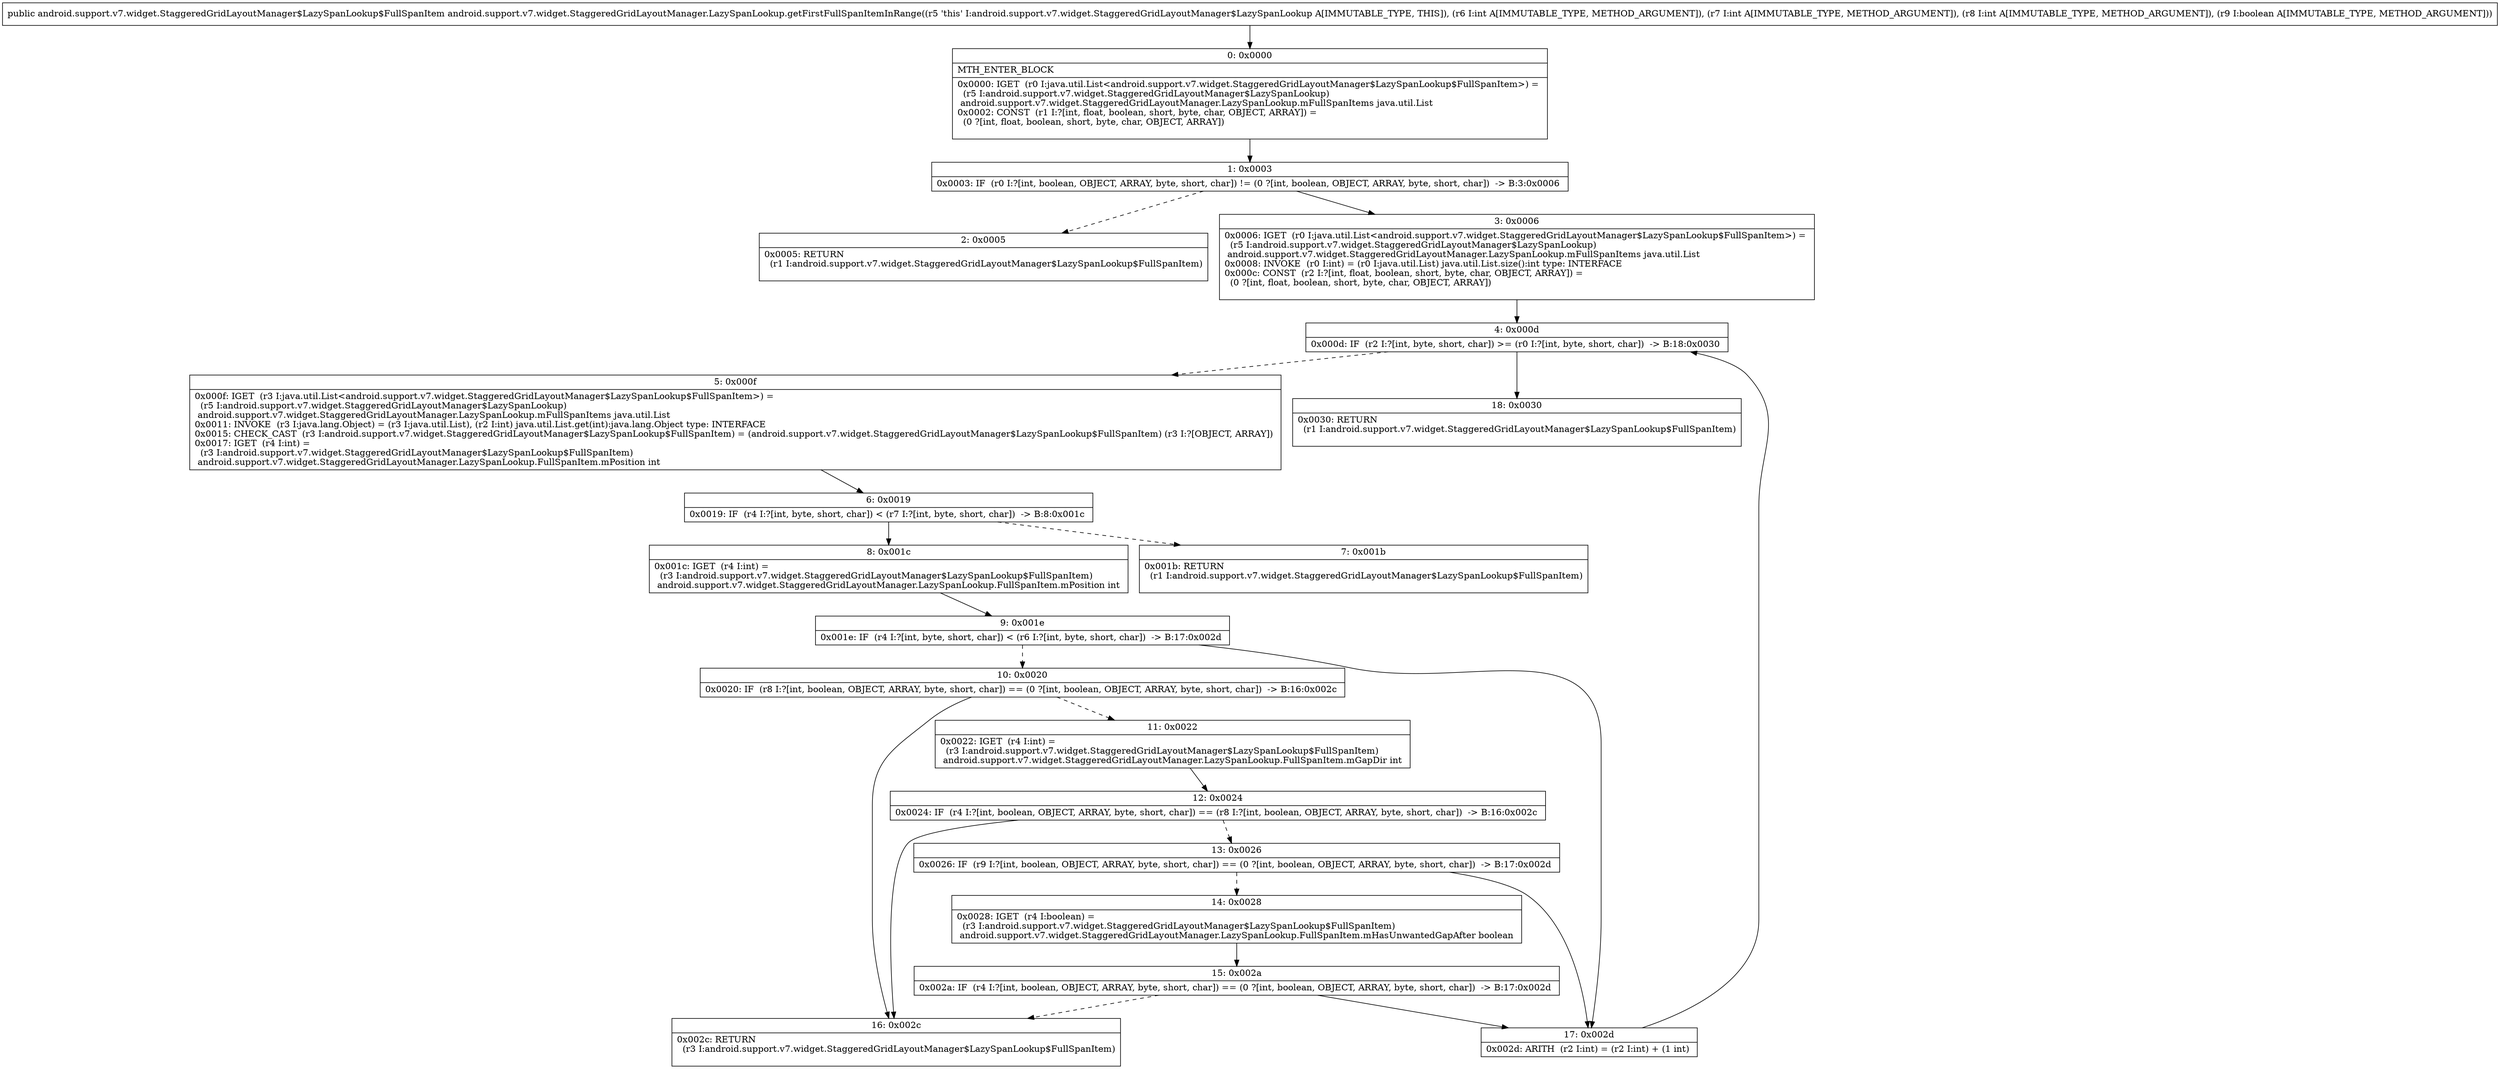 digraph "CFG forandroid.support.v7.widget.StaggeredGridLayoutManager.LazySpanLookup.getFirstFullSpanItemInRange(IIIZ)Landroid\/support\/v7\/widget\/StaggeredGridLayoutManager$LazySpanLookup$FullSpanItem;" {
Node_0 [shape=record,label="{0\:\ 0x0000|MTH_ENTER_BLOCK\l|0x0000: IGET  (r0 I:java.util.List\<android.support.v7.widget.StaggeredGridLayoutManager$LazySpanLookup$FullSpanItem\>) = \l  (r5 I:android.support.v7.widget.StaggeredGridLayoutManager$LazySpanLookup)\l android.support.v7.widget.StaggeredGridLayoutManager.LazySpanLookup.mFullSpanItems java.util.List \l0x0002: CONST  (r1 I:?[int, float, boolean, short, byte, char, OBJECT, ARRAY]) = \l  (0 ?[int, float, boolean, short, byte, char, OBJECT, ARRAY])\l \l}"];
Node_1 [shape=record,label="{1\:\ 0x0003|0x0003: IF  (r0 I:?[int, boolean, OBJECT, ARRAY, byte, short, char]) != (0 ?[int, boolean, OBJECT, ARRAY, byte, short, char])  \-\> B:3:0x0006 \l}"];
Node_2 [shape=record,label="{2\:\ 0x0005|0x0005: RETURN  \l  (r1 I:android.support.v7.widget.StaggeredGridLayoutManager$LazySpanLookup$FullSpanItem)\l \l}"];
Node_3 [shape=record,label="{3\:\ 0x0006|0x0006: IGET  (r0 I:java.util.List\<android.support.v7.widget.StaggeredGridLayoutManager$LazySpanLookup$FullSpanItem\>) = \l  (r5 I:android.support.v7.widget.StaggeredGridLayoutManager$LazySpanLookup)\l android.support.v7.widget.StaggeredGridLayoutManager.LazySpanLookup.mFullSpanItems java.util.List \l0x0008: INVOKE  (r0 I:int) = (r0 I:java.util.List) java.util.List.size():int type: INTERFACE \l0x000c: CONST  (r2 I:?[int, float, boolean, short, byte, char, OBJECT, ARRAY]) = \l  (0 ?[int, float, boolean, short, byte, char, OBJECT, ARRAY])\l \l}"];
Node_4 [shape=record,label="{4\:\ 0x000d|0x000d: IF  (r2 I:?[int, byte, short, char]) \>= (r0 I:?[int, byte, short, char])  \-\> B:18:0x0030 \l}"];
Node_5 [shape=record,label="{5\:\ 0x000f|0x000f: IGET  (r3 I:java.util.List\<android.support.v7.widget.StaggeredGridLayoutManager$LazySpanLookup$FullSpanItem\>) = \l  (r5 I:android.support.v7.widget.StaggeredGridLayoutManager$LazySpanLookup)\l android.support.v7.widget.StaggeredGridLayoutManager.LazySpanLookup.mFullSpanItems java.util.List \l0x0011: INVOKE  (r3 I:java.lang.Object) = (r3 I:java.util.List), (r2 I:int) java.util.List.get(int):java.lang.Object type: INTERFACE \l0x0015: CHECK_CAST  (r3 I:android.support.v7.widget.StaggeredGridLayoutManager$LazySpanLookup$FullSpanItem) = (android.support.v7.widget.StaggeredGridLayoutManager$LazySpanLookup$FullSpanItem) (r3 I:?[OBJECT, ARRAY]) \l0x0017: IGET  (r4 I:int) = \l  (r3 I:android.support.v7.widget.StaggeredGridLayoutManager$LazySpanLookup$FullSpanItem)\l android.support.v7.widget.StaggeredGridLayoutManager.LazySpanLookup.FullSpanItem.mPosition int \l}"];
Node_6 [shape=record,label="{6\:\ 0x0019|0x0019: IF  (r4 I:?[int, byte, short, char]) \< (r7 I:?[int, byte, short, char])  \-\> B:8:0x001c \l}"];
Node_7 [shape=record,label="{7\:\ 0x001b|0x001b: RETURN  \l  (r1 I:android.support.v7.widget.StaggeredGridLayoutManager$LazySpanLookup$FullSpanItem)\l \l}"];
Node_8 [shape=record,label="{8\:\ 0x001c|0x001c: IGET  (r4 I:int) = \l  (r3 I:android.support.v7.widget.StaggeredGridLayoutManager$LazySpanLookup$FullSpanItem)\l android.support.v7.widget.StaggeredGridLayoutManager.LazySpanLookup.FullSpanItem.mPosition int \l}"];
Node_9 [shape=record,label="{9\:\ 0x001e|0x001e: IF  (r4 I:?[int, byte, short, char]) \< (r6 I:?[int, byte, short, char])  \-\> B:17:0x002d \l}"];
Node_10 [shape=record,label="{10\:\ 0x0020|0x0020: IF  (r8 I:?[int, boolean, OBJECT, ARRAY, byte, short, char]) == (0 ?[int, boolean, OBJECT, ARRAY, byte, short, char])  \-\> B:16:0x002c \l}"];
Node_11 [shape=record,label="{11\:\ 0x0022|0x0022: IGET  (r4 I:int) = \l  (r3 I:android.support.v7.widget.StaggeredGridLayoutManager$LazySpanLookup$FullSpanItem)\l android.support.v7.widget.StaggeredGridLayoutManager.LazySpanLookup.FullSpanItem.mGapDir int \l}"];
Node_12 [shape=record,label="{12\:\ 0x0024|0x0024: IF  (r4 I:?[int, boolean, OBJECT, ARRAY, byte, short, char]) == (r8 I:?[int, boolean, OBJECT, ARRAY, byte, short, char])  \-\> B:16:0x002c \l}"];
Node_13 [shape=record,label="{13\:\ 0x0026|0x0026: IF  (r9 I:?[int, boolean, OBJECT, ARRAY, byte, short, char]) == (0 ?[int, boolean, OBJECT, ARRAY, byte, short, char])  \-\> B:17:0x002d \l}"];
Node_14 [shape=record,label="{14\:\ 0x0028|0x0028: IGET  (r4 I:boolean) = \l  (r3 I:android.support.v7.widget.StaggeredGridLayoutManager$LazySpanLookup$FullSpanItem)\l android.support.v7.widget.StaggeredGridLayoutManager.LazySpanLookup.FullSpanItem.mHasUnwantedGapAfter boolean \l}"];
Node_15 [shape=record,label="{15\:\ 0x002a|0x002a: IF  (r4 I:?[int, boolean, OBJECT, ARRAY, byte, short, char]) == (0 ?[int, boolean, OBJECT, ARRAY, byte, short, char])  \-\> B:17:0x002d \l}"];
Node_16 [shape=record,label="{16\:\ 0x002c|0x002c: RETURN  \l  (r3 I:android.support.v7.widget.StaggeredGridLayoutManager$LazySpanLookup$FullSpanItem)\l \l}"];
Node_17 [shape=record,label="{17\:\ 0x002d|0x002d: ARITH  (r2 I:int) = (r2 I:int) + (1 int) \l}"];
Node_18 [shape=record,label="{18\:\ 0x0030|0x0030: RETURN  \l  (r1 I:android.support.v7.widget.StaggeredGridLayoutManager$LazySpanLookup$FullSpanItem)\l \l}"];
MethodNode[shape=record,label="{public android.support.v7.widget.StaggeredGridLayoutManager$LazySpanLookup$FullSpanItem android.support.v7.widget.StaggeredGridLayoutManager.LazySpanLookup.getFirstFullSpanItemInRange((r5 'this' I:android.support.v7.widget.StaggeredGridLayoutManager$LazySpanLookup A[IMMUTABLE_TYPE, THIS]), (r6 I:int A[IMMUTABLE_TYPE, METHOD_ARGUMENT]), (r7 I:int A[IMMUTABLE_TYPE, METHOD_ARGUMENT]), (r8 I:int A[IMMUTABLE_TYPE, METHOD_ARGUMENT]), (r9 I:boolean A[IMMUTABLE_TYPE, METHOD_ARGUMENT])) }"];
MethodNode -> Node_0;
Node_0 -> Node_1;
Node_1 -> Node_2[style=dashed];
Node_1 -> Node_3;
Node_3 -> Node_4;
Node_4 -> Node_5[style=dashed];
Node_4 -> Node_18;
Node_5 -> Node_6;
Node_6 -> Node_7[style=dashed];
Node_6 -> Node_8;
Node_8 -> Node_9;
Node_9 -> Node_10[style=dashed];
Node_9 -> Node_17;
Node_10 -> Node_11[style=dashed];
Node_10 -> Node_16;
Node_11 -> Node_12;
Node_12 -> Node_13[style=dashed];
Node_12 -> Node_16;
Node_13 -> Node_14[style=dashed];
Node_13 -> Node_17;
Node_14 -> Node_15;
Node_15 -> Node_16[style=dashed];
Node_15 -> Node_17;
Node_17 -> Node_4;
}

